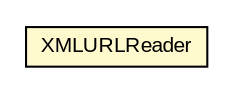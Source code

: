 #!/usr/local/bin/dot
#
# Class diagram 
# Generated by UMLGraph version 5.3 (http://www.umlgraph.org/)
#

digraph G {
	edge [fontname="arial",fontsize=10,labelfontname="arial",labelfontsize=10];
	node [fontname="arial",fontsize=10,shape=plaintext];
	nodesep=0.25;
	ranksep=0.5;
	// context.arch.util.XMLURLReader
	c100818 [label=<<table title="context.arch.util.XMLURLReader" border="0" cellborder="1" cellspacing="0" cellpadding="2" port="p" bgcolor="lemonChiffon" href="./XMLURLReader.html">
		<tr><td><table border="0" cellspacing="0" cellpadding="1">
<tr><td align="center" balign="center"> XMLURLReader </td></tr>
		</table></td></tr>
		</table>>, fontname="arial", fontcolor="black", fontsize=10.0];
}

